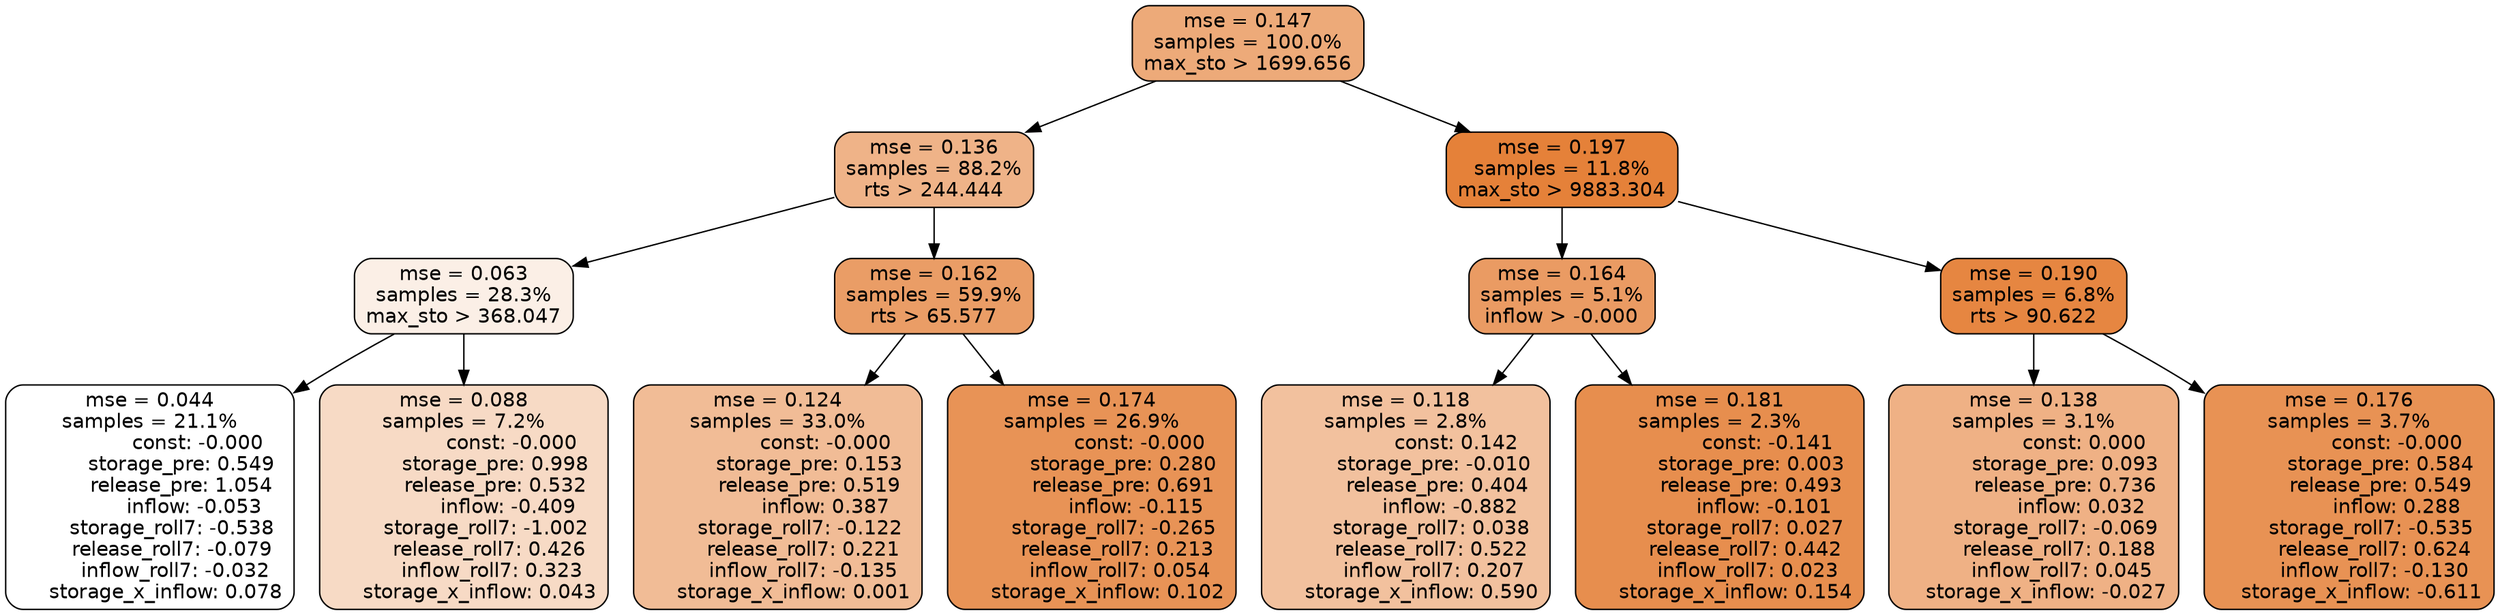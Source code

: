 digraph tree {
node [shape=rectangle, style="filled, rounded", color="black", fontname=helvetica] ;
edge [fontname=helvetica] ;
	"0" [label="mse = 0.147
samples = 100.0%
max_sto > 1699.656", fillcolor="#edaa79"]
	"1" [label="mse = 0.136
samples = 88.2%
rts > 244.444", fillcolor="#efb388"]
	"8" [label="mse = 0.197
samples = 11.8%
max_sto > 9883.304", fillcolor="#e58139"]
	"5" [label="mse = 0.063
samples = 28.3%
max_sto > 368.047", fillcolor="#fbefe6"]
	"2" [label="mse = 0.162
samples = 59.9%
rts > 65.577", fillcolor="#ea9d66"]
	"12" [label="mse = 0.164
samples = 5.1%
inflow > -0.000", fillcolor="#ea9b63"]
	"9" [label="mse = 0.190
samples = 6.8%
rts > 90.622", fillcolor="#e68641"]
	"6" [label="mse = 0.044
samples = 21.1%
               const: -0.000
          storage_pre: 0.549
          release_pre: 1.054
              inflow: -0.053
       storage_roll7: -0.538
       release_roll7: -0.079
        inflow_roll7: -0.032
     storage_x_inflow: 0.078", fillcolor="#ffffff"]
	"7" [label="mse = 0.088
samples = 7.2%
               const: -0.000
          storage_pre: 0.998
          release_pre: 0.532
              inflow: -0.409
       storage_roll7: -1.002
        release_roll7: 0.426
         inflow_roll7: 0.323
     storage_x_inflow: 0.043", fillcolor="#f7dac5"]
	"3" [label="mse = 0.124
samples = 33.0%
               const: -0.000
          storage_pre: 0.153
          release_pre: 0.519
               inflow: 0.387
       storage_roll7: -0.122
        release_roll7: 0.221
        inflow_roll7: -0.135
     storage_x_inflow: 0.001", fillcolor="#f1bc96"]
	"4" [label="mse = 0.174
samples = 26.9%
               const: -0.000
          storage_pre: 0.280
          release_pre: 0.691
              inflow: -0.115
       storage_roll7: -0.265
        release_roll7: 0.213
         inflow_roll7: 0.054
     storage_x_inflow: 0.102", fillcolor="#e89356"]
	"13" [label="mse = 0.118
samples = 2.8%
                const: 0.142
         storage_pre: -0.010
          release_pre: 0.404
              inflow: -0.882
        storage_roll7: 0.038
        release_roll7: 0.522
         inflow_roll7: 0.207
     storage_x_inflow: 0.590", fillcolor="#f2c19e"]
	"14" [label="mse = 0.181
samples = 2.3%
               const: -0.141
          storage_pre: 0.003
          release_pre: 0.493
              inflow: -0.101
        storage_roll7: 0.027
        release_roll7: 0.442
         inflow_roll7: 0.023
     storage_x_inflow: 0.154", fillcolor="#e78e4e"]
	"11" [label="mse = 0.138
samples = 3.1%
                const: 0.000
          storage_pre: 0.093
          release_pre: 0.736
               inflow: 0.032
       storage_roll7: -0.069
        release_roll7: 0.188
         inflow_roll7: 0.045
    storage_x_inflow: -0.027", fillcolor="#efb185"]
	"10" [label="mse = 0.176
samples = 3.7%
               const: -0.000
          storage_pre: 0.584
          release_pre: 0.549
               inflow: 0.288
       storage_roll7: -0.535
        release_roll7: 0.624
        inflow_roll7: -0.130
    storage_x_inflow: -0.611", fillcolor="#e89254"]

	"0" -> "1"
	"0" -> "8"
	"1" -> "2"
	"1" -> "5"
	"8" -> "9"
	"8" -> "12"
	"5" -> "6"
	"5" -> "7"
	"2" -> "3"
	"2" -> "4"
	"12" -> "13"
	"12" -> "14"
	"9" -> "10"
	"9" -> "11"
}